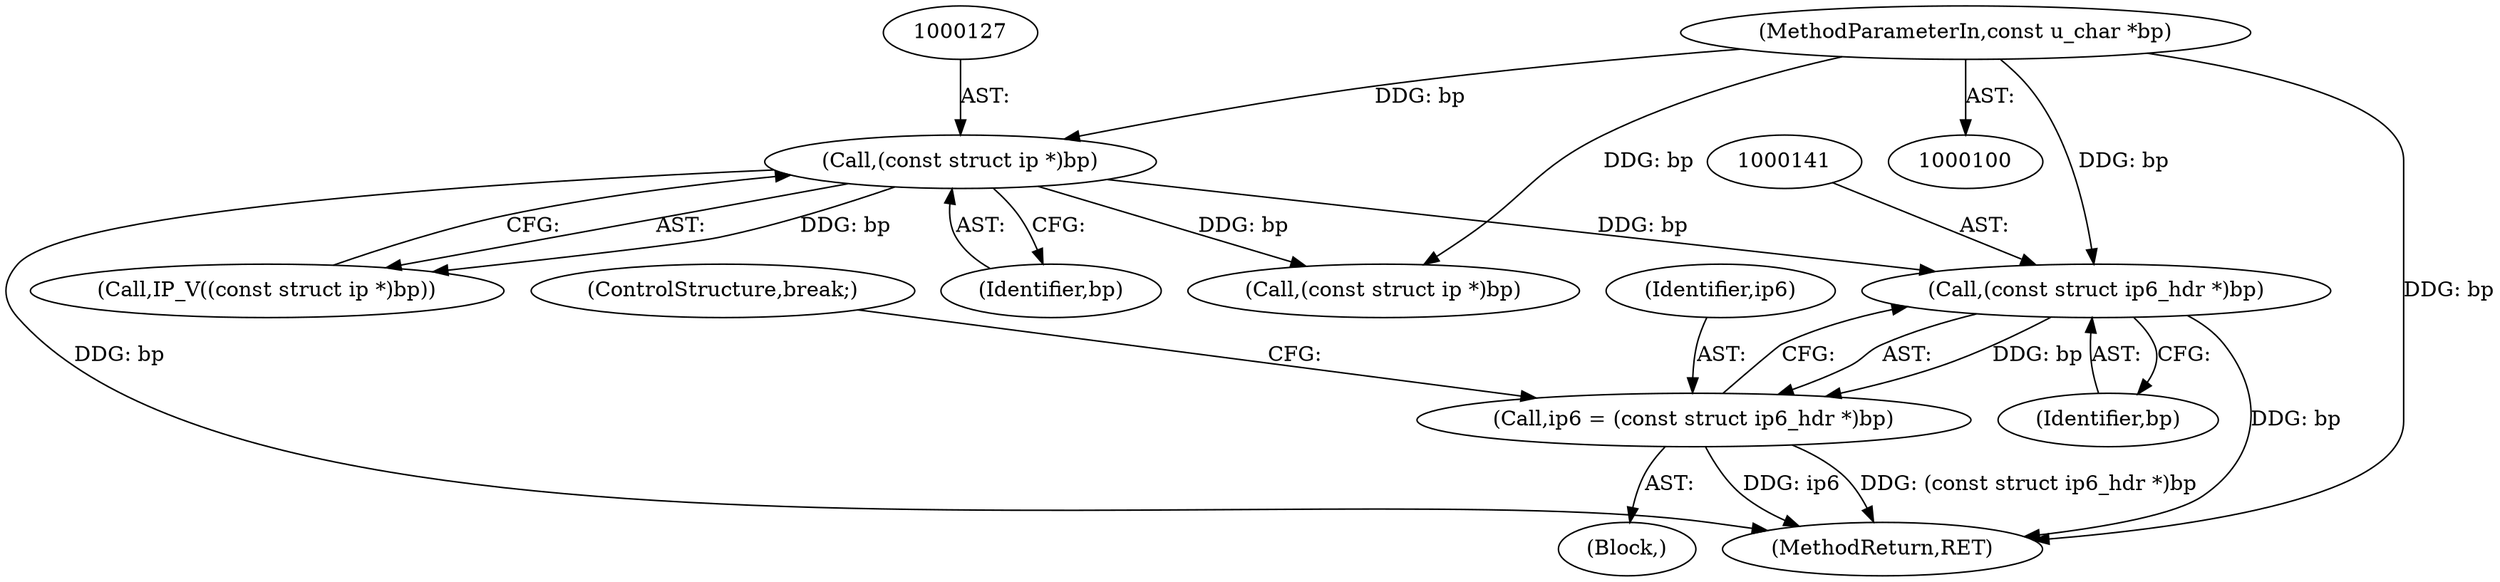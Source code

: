 digraph "0_tcpdump_b45a9a167ca6a3ef2752ae9d48d56ac14b001bfd@pointer" {
"1000140" [label="(Call,(const struct ip6_hdr *)bp)"];
"1000126" [label="(Call,(const struct ip *)bp)"];
"1000103" [label="(MethodParameterIn,const u_char *bp)"];
"1000138" [label="(Call,ip6 = (const struct ip6_hdr *)bp)"];
"1000133" [label="(Call,(const struct ip *)bp)"];
"1000140" [label="(Call,(const struct ip6_hdr *)bp)"];
"1000125" [label="(Call,IP_V((const struct ip *)bp))"];
"1000138" [label="(Call,ip6 = (const struct ip6_hdr *)bp)"];
"1000103" [label="(MethodParameterIn,const u_char *bp)"];
"1000287" [label="(MethodReturn,RET)"];
"1000129" [label="(Block,)"];
"1000143" [label="(ControlStructure,break;)"];
"1000128" [label="(Identifier,bp)"];
"1000126" [label="(Call,(const struct ip *)bp)"];
"1000139" [label="(Identifier,ip6)"];
"1000142" [label="(Identifier,bp)"];
"1000140" -> "1000138"  [label="AST: "];
"1000140" -> "1000142"  [label="CFG: "];
"1000141" -> "1000140"  [label="AST: "];
"1000142" -> "1000140"  [label="AST: "];
"1000138" -> "1000140"  [label="CFG: "];
"1000140" -> "1000287"  [label="DDG: bp"];
"1000140" -> "1000138"  [label="DDG: bp"];
"1000126" -> "1000140"  [label="DDG: bp"];
"1000103" -> "1000140"  [label="DDG: bp"];
"1000126" -> "1000125"  [label="AST: "];
"1000126" -> "1000128"  [label="CFG: "];
"1000127" -> "1000126"  [label="AST: "];
"1000128" -> "1000126"  [label="AST: "];
"1000125" -> "1000126"  [label="CFG: "];
"1000126" -> "1000287"  [label="DDG: bp"];
"1000126" -> "1000125"  [label="DDG: bp"];
"1000103" -> "1000126"  [label="DDG: bp"];
"1000126" -> "1000133"  [label="DDG: bp"];
"1000103" -> "1000100"  [label="AST: "];
"1000103" -> "1000287"  [label="DDG: bp"];
"1000103" -> "1000133"  [label="DDG: bp"];
"1000138" -> "1000129"  [label="AST: "];
"1000139" -> "1000138"  [label="AST: "];
"1000143" -> "1000138"  [label="CFG: "];
"1000138" -> "1000287"  [label="DDG: ip6"];
"1000138" -> "1000287"  [label="DDG: (const struct ip6_hdr *)bp"];
}
